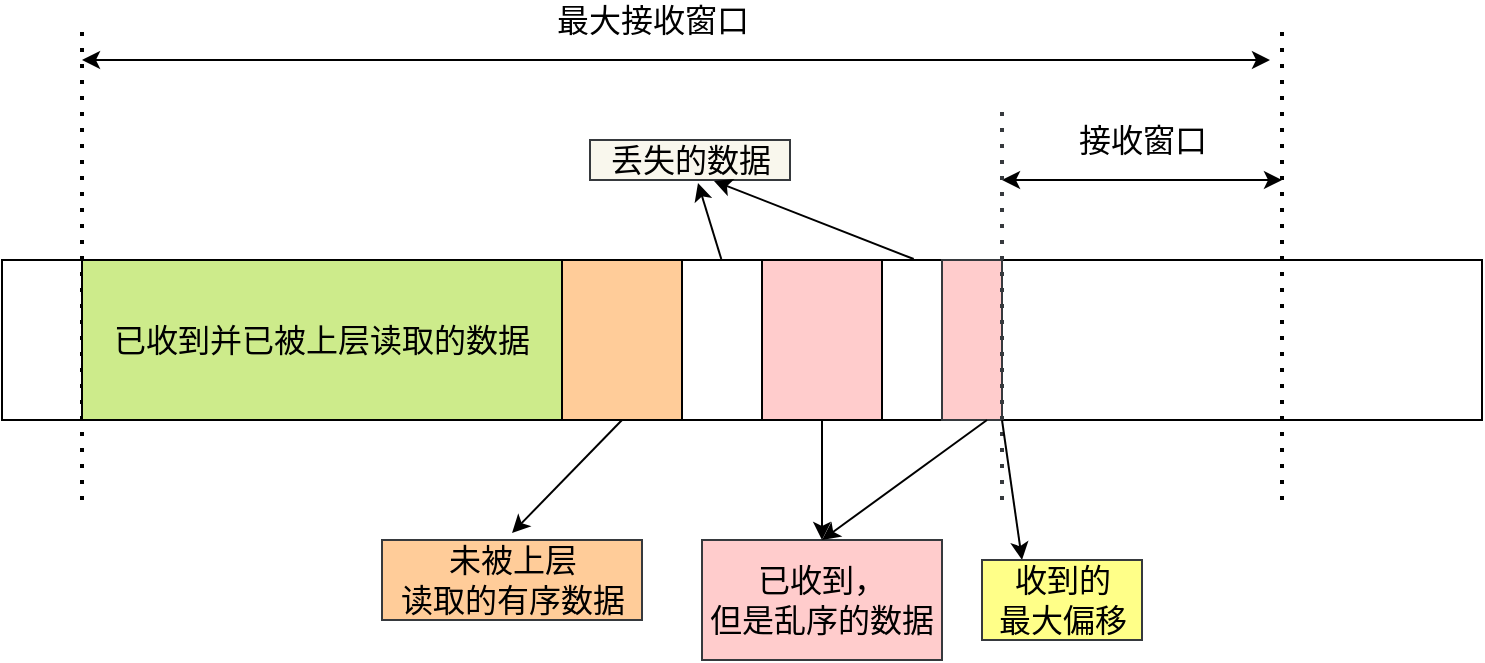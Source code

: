 <mxfile version="17.5.0" type="github">
  <diagram id="gOs2Jo8RuzsVZBUV8PG6" name="Page-1">
    <mxGraphModel dx="1191" dy="774" grid="1" gridSize="10" guides="1" tooltips="1" connect="1" arrows="1" fold="1" page="1" pageScale="1" pageWidth="827" pageHeight="1169" math="0" shadow="0">
      <root>
        <mxCell id="0" />
        <mxCell id="1" parent="0" />
        <mxCell id="bcTnke_WGb-QzDZbTlxw-1" value="" style="rounded=0;whiteSpace=wrap;html=1;" vertex="1" parent="1">
          <mxGeometry x="120" y="160" width="740" height="80" as="geometry" />
        </mxCell>
        <mxCell id="bcTnke_WGb-QzDZbTlxw-3" value="" style="endArrow=none;dashed=1;html=1;dashPattern=1 3;strokeWidth=2;rounded=0;" edge="1" parent="1">
          <mxGeometry width="50" height="50" relative="1" as="geometry">
            <mxPoint x="160" y="280" as="sourcePoint" />
            <mxPoint x="160" y="40" as="targetPoint" />
          </mxGeometry>
        </mxCell>
        <mxCell id="bcTnke_WGb-QzDZbTlxw-4" value="" style="endArrow=none;dashed=1;html=1;dashPattern=1 3;strokeWidth=2;rounded=0;" edge="1" parent="1">
          <mxGeometry width="50" height="50" relative="1" as="geometry">
            <mxPoint x="760" y="280" as="sourcePoint" />
            <mxPoint x="760" y="40" as="targetPoint" />
          </mxGeometry>
        </mxCell>
        <mxCell id="bcTnke_WGb-QzDZbTlxw-5" value="接收窗口" style="text;html=1;align=center;verticalAlign=middle;resizable=0;points=[];autosize=1;strokeColor=none;fillColor=none;fontSize=16;" vertex="1" parent="1">
          <mxGeometry x="650" y="90" width="80" height="20" as="geometry" />
        </mxCell>
        <mxCell id="bcTnke_WGb-QzDZbTlxw-6" value="" style="endArrow=classic;startArrow=classic;html=1;rounded=0;" edge="1" parent="1">
          <mxGeometry width="50" height="50" relative="1" as="geometry">
            <mxPoint x="620" y="120" as="sourcePoint" />
            <mxPoint x="760" y="120" as="targetPoint" />
          </mxGeometry>
        </mxCell>
        <mxCell id="bcTnke_WGb-QzDZbTlxw-9" value="已收到并已被上层读取的数据" style="rounded=0;whiteSpace=wrap;html=1;fontSize=16;fillColor=#cdeb8b;strokeColor=default;" vertex="1" parent="1">
          <mxGeometry x="160" y="160" width="240" height="80" as="geometry" />
        </mxCell>
        <mxCell id="bcTnke_WGb-QzDZbTlxw-10" value="" style="rounded=0;whiteSpace=wrap;html=1;fontSize=16;fillColor=#ffcc99;strokeColor=default;" vertex="1" parent="1">
          <mxGeometry x="400" y="160" width="60" height="80" as="geometry" />
        </mxCell>
        <mxCell id="bcTnke_WGb-QzDZbTlxw-11" value="" style="rounded=0;whiteSpace=wrap;html=1;fontSize=16;fillColor=#ffcccc;strokeColor=default;" vertex="1" parent="1">
          <mxGeometry x="500" y="160" width="60" height="80" as="geometry" />
        </mxCell>
        <mxCell id="bcTnke_WGb-QzDZbTlxw-12" value="" style="rounded=0;whiteSpace=wrap;html=1;fontSize=16;fillColor=#ffcccc;strokeColor=#36393d;" vertex="1" parent="1">
          <mxGeometry x="590" y="160" width="30" height="80" as="geometry" />
        </mxCell>
        <mxCell id="bcTnke_WGb-QzDZbTlxw-13" value="" style="endArrow=none;dashed=1;html=1;dashPattern=1 3;strokeWidth=2;rounded=0;fillColor=#ffcccc;strokeColor=#36393d;" edge="1" parent="1">
          <mxGeometry width="50" height="50" relative="1" as="geometry">
            <mxPoint x="620" y="280" as="sourcePoint" />
            <mxPoint x="620" y="80" as="targetPoint" />
          </mxGeometry>
        </mxCell>
        <mxCell id="bcTnke_WGb-QzDZbTlxw-14" value="丢失的数据" style="text;html=1;align=center;verticalAlign=middle;resizable=0;points=[];autosize=1;strokeColor=#36393d;fillColor=#f9f7ed;fontSize=16;" vertex="1" parent="1">
          <mxGeometry x="414" y="100" width="100" height="20" as="geometry" />
        </mxCell>
        <mxCell id="bcTnke_WGb-QzDZbTlxw-16" value="未被上层&lt;br&gt;读取的有序数据" style="text;html=1;align=center;verticalAlign=middle;resizable=0;points=[];autosize=1;strokeColor=#36393d;fillColor=#ffcc99;fontSize=16;" vertex="1" parent="1">
          <mxGeometry x="310" y="300" width="130" height="40" as="geometry" />
        </mxCell>
        <mxCell id="bcTnke_WGb-QzDZbTlxw-18" value="已收到，&lt;br&gt;但是乱序的数据" style="rounded=0;whiteSpace=wrap;html=1;fontSize=16;strokeColor=#36393d;fillColor=#ffcccc;" vertex="1" parent="1">
          <mxGeometry x="470" y="300" width="120" height="60" as="geometry" />
        </mxCell>
        <mxCell id="bcTnke_WGb-QzDZbTlxw-19" value="" style="endArrow=classic;html=1;rounded=0;fontSize=16;exitX=0.486;exitY=-0.006;exitDx=0;exitDy=0;exitPerimeter=0;entryX=0.54;entryY=1.075;entryDx=0;entryDy=0;entryPerimeter=0;" edge="1" parent="1" source="bcTnke_WGb-QzDZbTlxw-1" target="bcTnke_WGb-QzDZbTlxw-14">
          <mxGeometry width="50" height="50" relative="1" as="geometry">
            <mxPoint x="480" y="150" as="sourcePoint" />
            <mxPoint x="530" y="100" as="targetPoint" />
          </mxGeometry>
        </mxCell>
        <mxCell id="bcTnke_WGb-QzDZbTlxw-20" value="" style="endArrow=classic;html=1;rounded=0;fontSize=16;exitX=0.616;exitY=-0.006;exitDx=0;exitDy=0;exitPerimeter=0;entryX=0.62;entryY=1.025;entryDx=0;entryDy=0;entryPerimeter=0;" edge="1" parent="1" source="bcTnke_WGb-QzDZbTlxw-1" target="bcTnke_WGb-QzDZbTlxw-14">
          <mxGeometry width="50" height="50" relative="1" as="geometry">
            <mxPoint x="590" y="150" as="sourcePoint" />
            <mxPoint x="640" y="100" as="targetPoint" />
          </mxGeometry>
        </mxCell>
        <mxCell id="bcTnke_WGb-QzDZbTlxw-21" value="" style="endArrow=classic;html=1;rounded=0;fontSize=16;entryX=0.5;entryY=-0.087;entryDx=0;entryDy=0;entryPerimeter=0;exitX=0.5;exitY=1;exitDx=0;exitDy=0;" edge="1" parent="1" source="bcTnke_WGb-QzDZbTlxw-10" target="bcTnke_WGb-QzDZbTlxw-16">
          <mxGeometry width="50" height="50" relative="1" as="geometry">
            <mxPoint x="410" y="310" as="sourcePoint" />
            <mxPoint x="460" y="260" as="targetPoint" />
          </mxGeometry>
        </mxCell>
        <mxCell id="bcTnke_WGb-QzDZbTlxw-22" value="" style="endArrow=classic;html=1;rounded=0;fontSize=16;entryX=0.5;entryY=0;entryDx=0;entryDy=0;exitX=0.5;exitY=1;exitDx=0;exitDy=0;" edge="1" parent="1" source="bcTnke_WGb-QzDZbTlxw-11" target="bcTnke_WGb-QzDZbTlxw-18">
          <mxGeometry width="50" height="50" relative="1" as="geometry">
            <mxPoint x="480" y="300" as="sourcePoint" />
            <mxPoint x="530" y="250" as="targetPoint" />
          </mxGeometry>
        </mxCell>
        <mxCell id="bcTnke_WGb-QzDZbTlxw-23" value="" style="endArrow=classic;html=1;rounded=0;fontSize=16;exitX=0.75;exitY=1;exitDx=0;exitDy=0;entryX=0.5;entryY=0;entryDx=0;entryDy=0;" edge="1" parent="1" source="bcTnke_WGb-QzDZbTlxw-12" target="bcTnke_WGb-QzDZbTlxw-18">
          <mxGeometry width="50" height="50" relative="1" as="geometry">
            <mxPoint x="770" y="350" as="sourcePoint" />
            <mxPoint x="820" y="300" as="targetPoint" />
          </mxGeometry>
        </mxCell>
        <mxCell id="bcTnke_WGb-QzDZbTlxw-25" value="" style="endArrow=classic;startArrow=classic;html=1;rounded=0;fontSize=16;" edge="1" parent="1">
          <mxGeometry width="50" height="50" relative="1" as="geometry">
            <mxPoint x="160" y="60" as="sourcePoint" />
            <mxPoint x="754" y="60" as="targetPoint" />
          </mxGeometry>
        </mxCell>
        <mxCell id="bcTnke_WGb-QzDZbTlxw-26" value="最大接收窗口" style="text;html=1;align=center;verticalAlign=middle;resizable=0;points=[];autosize=1;strokeColor=none;fillColor=none;fontSize=16;" vertex="1" parent="1">
          <mxGeometry x="390" y="30" width="110" height="20" as="geometry" />
        </mxCell>
        <mxCell id="bcTnke_WGb-QzDZbTlxw-28" value="" style="endArrow=classic;html=1;rounded=0;fontSize=16;" edge="1" parent="1">
          <mxGeometry width="50" height="50" relative="1" as="geometry">
            <mxPoint x="620" y="240" as="sourcePoint" />
            <mxPoint x="630" y="310" as="targetPoint" />
          </mxGeometry>
        </mxCell>
        <mxCell id="bcTnke_WGb-QzDZbTlxw-29" value="收到的&lt;br&gt;最大偏移" style="text;html=1;align=center;verticalAlign=middle;resizable=0;points=[];autosize=1;strokeColor=#36393d;fillColor=#ffff88;fontSize=16;" vertex="1" parent="1">
          <mxGeometry x="610" y="310" width="80" height="40" as="geometry" />
        </mxCell>
      </root>
    </mxGraphModel>
  </diagram>
</mxfile>
